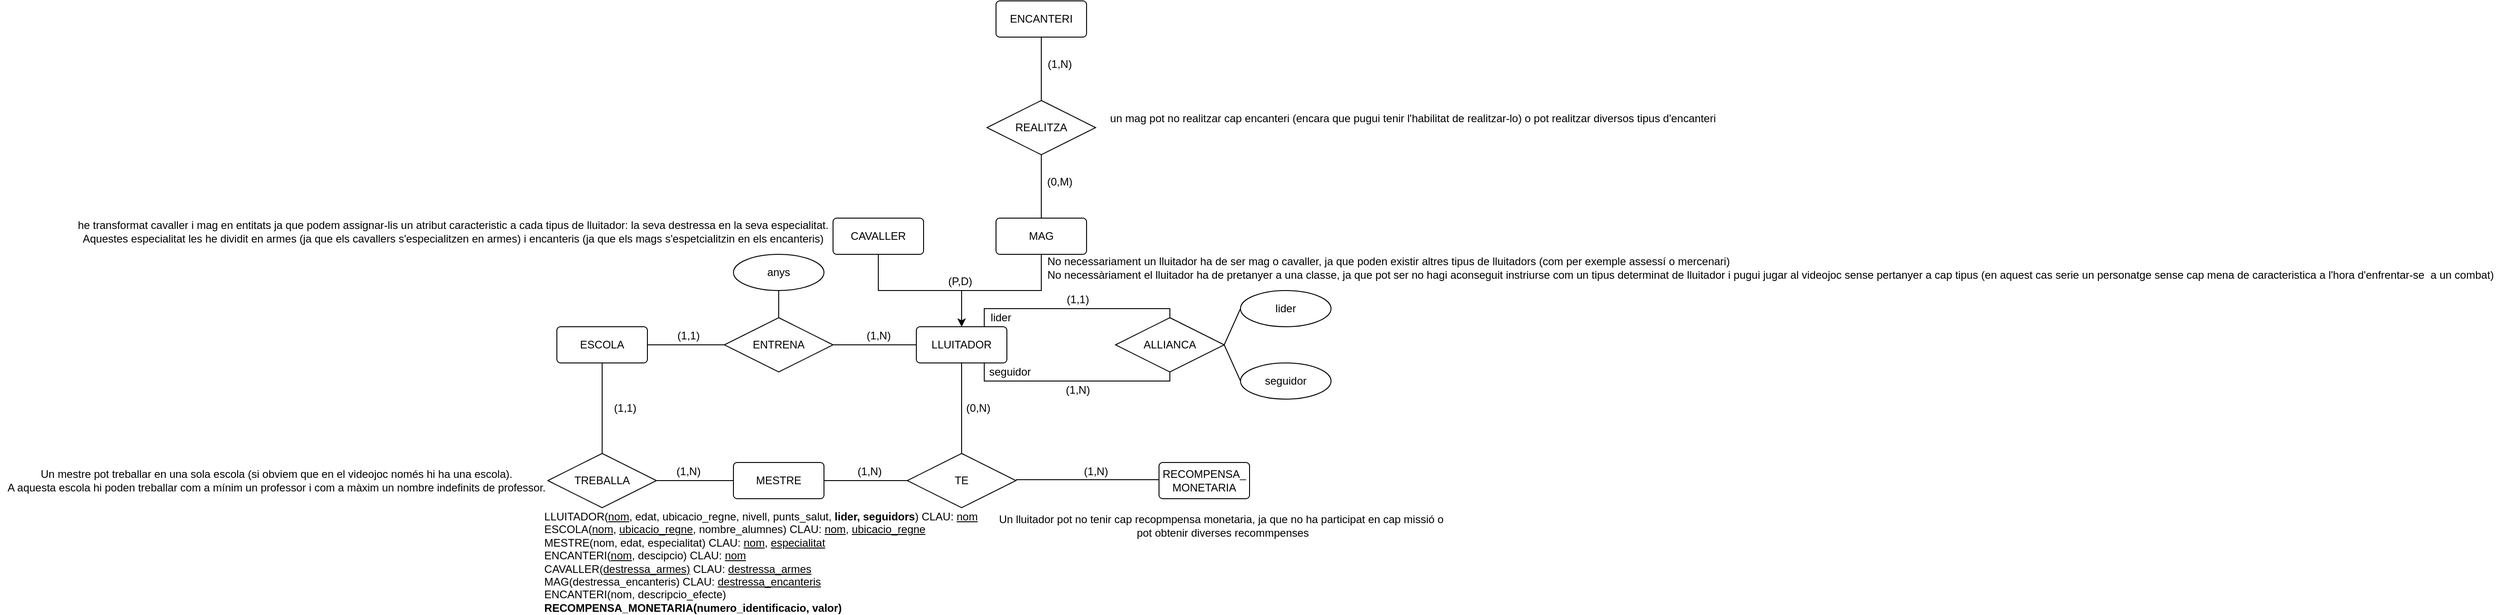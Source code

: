 <mxfile version="15.4.0" type="device"><diagram id="0qY3jiXbg7ia1kWsEbAR" name="Página-1"><mxGraphModel dx="2290" dy="846" grid="1" gridSize="10" guides="1" tooltips="1" connect="1" arrows="1" fold="1" page="1" pageScale="1" pageWidth="827" pageHeight="1169" math="0" shadow="0"><root><mxCell id="0"/><mxCell id="1" parent="0"/><mxCell id="LUys9ejuSpFuvMml9Wrp-1" value="&lt;div style=&quot;text-align: justify&quot;&gt;LLUITADOR(&lt;u&gt;nom&lt;/u&gt;, edat, ubicacio_regne, nivell, punts_salut, &lt;b&gt;lider, seguidors&lt;/b&gt;) CLAU: &lt;u&gt;nom&lt;/u&gt;&lt;/div&gt;&lt;div style=&quot;text-align: justify&quot;&gt;ESCOLA(&lt;u&gt;nom&lt;/u&gt;, &lt;u&gt;ubicacio_regne&lt;/u&gt;, nombre_alumnes) CLAU: &lt;u&gt;nom&lt;/u&gt;, &lt;u&gt;ubicacio_regne&lt;/u&gt;&lt;/div&gt;&lt;div style=&quot;text-align: justify&quot;&gt;MESTRE(nom, edat, especialitat) CLAU: &lt;u&gt;nom&lt;/u&gt;, &lt;u&gt;especialitat&lt;/u&gt;&lt;/div&gt;&lt;div style=&quot;text-align: justify&quot;&gt;ENCANTERI(&lt;u&gt;nom&lt;/u&gt;, descipcio) CLAU: &lt;u&gt;nom&lt;/u&gt;&lt;/div&gt;&lt;div style=&quot;text-align: justify&quot;&gt;CAVALLER&lt;u&gt;(destressa_armes)&lt;/u&gt; CLAU: &lt;u&gt;destressa_armes&lt;/u&gt;&lt;/div&gt;&lt;div style=&quot;text-align: justify&quot;&gt;MAG(destressa_encanteris) CLAU: &lt;u&gt;destressa_encanteris&lt;/u&gt;&lt;/div&gt;&lt;div style=&quot;text-align: justify&quot;&gt;ENCANTERI(nom, descripcio_efecte)&lt;/div&gt;&lt;div style=&quot;text-align: justify&quot;&gt;&lt;b&gt;RECOMPENSA_MONETARIA(numero_identificacio, valor)&lt;/b&gt;&lt;/div&gt;" style="text;html=1;align=center;verticalAlign=middle;resizable=0;points=[];autosize=1;strokeColor=none;fillColor=none;" parent="1" vertex="1"><mxGeometry x="25" y="845" width="490" height="110" as="geometry"/></mxCell><mxCell id="LUys9ejuSpFuvMml9Wrp-28" value="LLUITADOR" style="rounded=1;arcSize=10;whiteSpace=wrap;html=1;align=center;" parent="1" vertex="1"><mxGeometry x="442" y="640" width="100" height="40" as="geometry"/></mxCell><mxCell id="LUys9ejuSpFuvMml9Wrp-29" value="ALLIANCA" style="shape=rhombus;perimeter=rhombusPerimeter;whiteSpace=wrap;html=1;align=center;" parent="1" vertex="1"><mxGeometry x="662" y="630" width="120" height="60" as="geometry"/></mxCell><mxCell id="LUys9ejuSpFuvMml9Wrp-33" value="ENTRENA" style="shape=rhombus;perimeter=rhombusPerimeter;whiteSpace=wrap;html=1;align=center;" parent="1" vertex="1"><mxGeometry x="230" y="630" width="120" height="60" as="geometry"/></mxCell><mxCell id="LUys9ejuSpFuvMml9Wrp-35" value="" style="endArrow=none;html=1;rounded=0;edgeStyle=orthogonalEdgeStyle;exitX=1;exitY=0.5;exitDx=0;exitDy=0;entryX=0;entryY=0.5;entryDx=0;entryDy=0;" parent="1" source="LUys9ejuSpFuvMml9Wrp-33" target="LUys9ejuSpFuvMml9Wrp-28" edge="1"><mxGeometry relative="1" as="geometry"><mxPoint x="522" y="560" as="sourcePoint"/><mxPoint x="412" y="680" as="targetPoint"/></mxGeometry></mxCell><mxCell id="LUys9ejuSpFuvMml9Wrp-36" value="ESCOLA" style="rounded=1;arcSize=10;whiteSpace=wrap;html=1;align=center;" parent="1" vertex="1"><mxGeometry x="45" y="640" width="100" height="40" as="geometry"/></mxCell><mxCell id="LUys9ejuSpFuvMml9Wrp-37" value="" style="endArrow=none;html=1;rounded=0;edgeStyle=orthogonalEdgeStyle;exitX=1;exitY=0.5;exitDx=0;exitDy=0;entryX=0;entryY=0.5;entryDx=0;entryDy=0;" parent="1" source="LUys9ejuSpFuvMml9Wrp-36" target="LUys9ejuSpFuvMml9Wrp-33" edge="1"><mxGeometry relative="1" as="geometry"><mxPoint x="295" y="560" as="sourcePoint"/><mxPoint x="455" y="560" as="targetPoint"/></mxGeometry></mxCell><mxCell id="LUys9ejuSpFuvMml9Wrp-38" value="" style="endArrow=none;html=1;rounded=0;edgeStyle=orthogonalEdgeStyle;entryX=0.5;entryY=0;entryDx=0;entryDy=0;exitX=0.75;exitY=0;exitDx=0;exitDy=0;" parent="1" source="LUys9ejuSpFuvMml9Wrp-28" target="LUys9ejuSpFuvMml9Wrp-29" edge="1"><mxGeometry relative="1" as="geometry"><mxPoint x="565" y="600" as="sourcePoint"/><mxPoint x="725" y="600" as="targetPoint"/><Array as="points"><mxPoint x="517" y="620"/><mxPoint x="722" y="620"/></Array></mxGeometry></mxCell><mxCell id="LUys9ejuSpFuvMml9Wrp-39" value="" style="endArrow=none;html=1;rounded=0;edgeStyle=orthogonalEdgeStyle;entryX=0.5;entryY=1;entryDx=0;entryDy=0;exitX=0.75;exitY=1;exitDx=0;exitDy=0;" parent="1" source="LUys9ejuSpFuvMml9Wrp-28" target="LUys9ejuSpFuvMml9Wrp-29" edge="1"><mxGeometry relative="1" as="geometry"><mxPoint x="525" y="720" as="sourcePoint"/><mxPoint x="730" y="710" as="targetPoint"/><Array as="points"><mxPoint x="517" y="700"/><mxPoint x="722" y="700"/></Array></mxGeometry></mxCell><mxCell id="LUys9ejuSpFuvMml9Wrp-40" value="" style="endArrow=none;html=1;rounded=0;edgeStyle=orthogonalEdgeStyle;exitX=0.5;exitY=1;exitDx=0;exitDy=0;entryX=0.5;entryY=0;entryDx=0;entryDy=0;" parent="1" source="LUys9ejuSpFuvMml9Wrp-28" target="LUys9ejuSpFuvMml9Wrp-41" edge="1"><mxGeometry relative="1" as="geometry"><mxPoint x="369" y="780" as="sourcePoint"/><mxPoint x="467" y="750" as="targetPoint"/></mxGeometry></mxCell><mxCell id="LUys9ejuSpFuvMml9Wrp-41" value="TE" style="shape=rhombus;perimeter=rhombusPerimeter;whiteSpace=wrap;html=1;align=center;" parent="1" vertex="1"><mxGeometry x="432" y="780" width="120" height="60" as="geometry"/></mxCell><mxCell id="LUys9ejuSpFuvMml9Wrp-42" value="MESTRE" style="rounded=1;arcSize=10;whiteSpace=wrap;html=1;align=center;" parent="1" vertex="1"><mxGeometry x="240" y="790" width="100" height="40" as="geometry"/></mxCell><mxCell id="LUys9ejuSpFuvMml9Wrp-43" value="" style="endArrow=none;html=1;rounded=0;edgeStyle=orthogonalEdgeStyle;exitX=1;exitY=0.5;exitDx=0;exitDy=0;entryX=0;entryY=0.5;entryDx=0;entryDy=0;" parent="1" source="LUys9ejuSpFuvMml9Wrp-42" target="LUys9ejuSpFuvMml9Wrp-41" edge="1"><mxGeometry relative="1" as="geometry"><mxPoint x="295" y="870" as="sourcePoint"/><mxPoint x="455" y="870" as="targetPoint"/></mxGeometry></mxCell><mxCell id="LUys9ejuSpFuvMml9Wrp-56" value="" style="endArrow=none;html=1;rounded=0;edgeStyle=orthogonalEdgeStyle;entryX=0.5;entryY=0;entryDx=0;entryDy=0;exitX=0.5;exitY=1;exitDx=0;exitDy=0;" parent="1" source="LUys9ejuSpFuvMml9Wrp-57" target="LUys9ejuSpFuvMml9Wrp-33" edge="1"><mxGeometry relative="1" as="geometry"><mxPoint x="312" y="600" as="sourcePoint"/><mxPoint x="355" y="600" as="targetPoint"/></mxGeometry></mxCell><mxCell id="LUys9ejuSpFuvMml9Wrp-57" value="anys" style="ellipse;whiteSpace=wrap;html=1;align=center;" parent="1" vertex="1"><mxGeometry x="240" y="560" width="100" height="40" as="geometry"/></mxCell><mxCell id="LUys9ejuSpFuvMml9Wrp-58" value="(1,N)" style="text;html=1;align=center;verticalAlign=middle;resizable=0;points=[];autosize=1;strokeColor=none;fillColor=none;" parent="1" vertex="1"><mxGeometry x="600" y="700" width="40" height="20" as="geometry"/></mxCell><mxCell id="LUys9ejuSpFuvMml9Wrp-61" value="lider" style="ellipse;whiteSpace=wrap;html=1;align=center;" parent="1" vertex="1"><mxGeometry x="800" y="600" width="100" height="40" as="geometry"/></mxCell><mxCell id="LUys9ejuSpFuvMml9Wrp-63" value="seguidor" style="ellipse;whiteSpace=wrap;html=1;align=center;" parent="1" vertex="1"><mxGeometry x="800" y="680" width="100" height="40" as="geometry"/></mxCell><mxCell id="LUys9ejuSpFuvMml9Wrp-65" value="" style="endArrow=none;html=1;rounded=0;exitX=1;exitY=0.5;exitDx=0;exitDy=0;entryX=0;entryY=0.5;entryDx=0;entryDy=0;" parent="1" source="LUys9ejuSpFuvMml9Wrp-29" target="LUys9ejuSpFuvMml9Wrp-63" edge="1"><mxGeometry relative="1" as="geometry"><mxPoint x="740" y="750" as="sourcePoint"/><mxPoint x="900" y="750" as="targetPoint"/></mxGeometry></mxCell><mxCell id="LUys9ejuSpFuvMml9Wrp-66" value="" style="endArrow=none;html=1;rounded=0;exitX=0;exitY=0.5;exitDx=0;exitDy=0;entryX=1;entryY=0.5;entryDx=0;entryDy=0;" parent="1" source="LUys9ejuSpFuvMml9Wrp-61" target="LUys9ejuSpFuvMml9Wrp-29" edge="1"><mxGeometry relative="1" as="geometry"><mxPoint x="792" y="670" as="sourcePoint"/><mxPoint x="810" y="700" as="targetPoint"/></mxGeometry></mxCell><mxCell id="LUys9ejuSpFuvMml9Wrp-67" value="TREBALLA" style="shape=rhombus;perimeter=rhombusPerimeter;whiteSpace=wrap;html=1;align=center;" parent="1" vertex="1"><mxGeometry x="35" y="780" width="120" height="60" as="geometry"/></mxCell><mxCell id="LUys9ejuSpFuvMml9Wrp-68" value="" style="endArrow=none;html=1;rounded=0;exitX=0.5;exitY=1;exitDx=0;exitDy=0;entryX=0.5;entryY=0;entryDx=0;entryDy=0;" parent="1" source="LUys9ejuSpFuvMml9Wrp-36" target="LUys9ejuSpFuvMml9Wrp-67" edge="1"><mxGeometry relative="1" as="geometry"><mxPoint x="80" y="740" as="sourcePoint"/><mxPoint x="240" y="740" as="targetPoint"/></mxGeometry></mxCell><mxCell id="LUys9ejuSpFuvMml9Wrp-69" value="" style="endArrow=none;html=1;rounded=0;exitX=0;exitY=0.5;exitDx=0;exitDy=0;entryX=1;entryY=0.5;entryDx=0;entryDy=0;" parent="1" source="LUys9ejuSpFuvMml9Wrp-42" target="LUys9ejuSpFuvMml9Wrp-67" edge="1"><mxGeometry relative="1" as="geometry"><mxPoint x="200" y="750" as="sourcePoint"/><mxPoint x="200" y="850" as="targetPoint"/></mxGeometry></mxCell><mxCell id="LUys9ejuSpFuvMml9Wrp-70" value="(1,1)" style="text;html=1;align=center;verticalAlign=middle;resizable=0;points=[];autosize=1;strokeColor=none;fillColor=none;" parent="1" vertex="1"><mxGeometry x="170" y="640" width="40" height="20" as="geometry"/></mxCell><mxCell id="LUys9ejuSpFuvMml9Wrp-71" value="(1,N)" style="text;html=1;align=center;verticalAlign=middle;resizable=0;points=[];autosize=1;strokeColor=none;fillColor=none;" parent="1" vertex="1"><mxGeometry x="380" y="640" width="40" height="20" as="geometry"/></mxCell><mxCell id="LUys9ejuSpFuvMml9Wrp-73" value="(1,N)" style="text;html=1;align=center;verticalAlign=middle;resizable=0;points=[];autosize=1;strokeColor=none;fillColor=none;" parent="1" vertex="1"><mxGeometry x="370" y="790" width="40" height="20" as="geometry"/></mxCell><mxCell id="LUys9ejuSpFuvMml9Wrp-74" value="(0,N)" style="text;html=1;align=center;verticalAlign=middle;resizable=0;points=[];autosize=1;strokeColor=none;fillColor=none;" parent="1" vertex="1"><mxGeometry x="490" y="720" width="40" height="20" as="geometry"/></mxCell><mxCell id="LUys9ejuSpFuvMml9Wrp-75" value="(1,1)" style="text;html=1;align=center;verticalAlign=middle;resizable=0;points=[];autosize=1;strokeColor=none;fillColor=none;" parent="1" vertex="1"><mxGeometry x="100" y="720" width="40" height="20" as="geometry"/></mxCell><mxCell id="LUys9ejuSpFuvMml9Wrp-76" value="(1,N)" style="text;html=1;align=center;verticalAlign=middle;resizable=0;points=[];autosize=1;strokeColor=none;fillColor=none;" parent="1" vertex="1"><mxGeometry x="170" y="790" width="40" height="20" as="geometry"/></mxCell><mxCell id="LUys9ejuSpFuvMml9Wrp-77" value="lider" style="text;html=1;align=center;verticalAlign=middle;resizable=0;points=[];autosize=1;strokeColor=none;fillColor=none;" parent="1" vertex="1"><mxGeometry x="515" y="620" width="40" height="20" as="geometry"/></mxCell><mxCell id="LUys9ejuSpFuvMml9Wrp-78" value="seguidor" style="text;html=1;align=center;verticalAlign=middle;resizable=0;points=[];autosize=1;strokeColor=none;fillColor=none;" parent="1" vertex="1"><mxGeometry x="515" y="680" width="60" height="20" as="geometry"/></mxCell><mxCell id="LUys9ejuSpFuvMml9Wrp-79" value="(1,1)" style="text;html=1;align=center;verticalAlign=middle;resizable=0;points=[];autosize=1;strokeColor=none;fillColor=none;" parent="1" vertex="1"><mxGeometry x="600" y="600" width="40" height="20" as="geometry"/></mxCell><mxCell id="LUys9ejuSpFuvMml9Wrp-91" style="edgeStyle=orthogonalEdgeStyle;rounded=0;orthogonalLoop=1;jettySize=auto;html=1;entryX=0.5;entryY=0;entryDx=0;entryDy=0;startArrow=none;startFill=0;" parent="1" source="LUys9ejuSpFuvMml9Wrp-86" target="LUys9ejuSpFuvMml9Wrp-28" edge="1"><mxGeometry relative="1" as="geometry"/></mxCell><mxCell id="LUys9ejuSpFuvMml9Wrp-86" value="MAG" style="rounded=1;arcSize=10;whiteSpace=wrap;html=1;align=center;" parent="1" vertex="1"><mxGeometry x="530" y="520" width="100" height="40" as="geometry"/></mxCell><mxCell id="LUys9ejuSpFuvMml9Wrp-90" style="edgeStyle=orthogonalEdgeStyle;rounded=0;orthogonalLoop=1;jettySize=auto;html=1;entryX=0.5;entryY=0;entryDx=0;entryDy=0;startArrow=none;startFill=0;" parent="1" source="LUys9ejuSpFuvMml9Wrp-89" target="LUys9ejuSpFuvMml9Wrp-28" edge="1"><mxGeometry relative="1" as="geometry"/></mxCell><mxCell id="LUys9ejuSpFuvMml9Wrp-89" value="CAVALLER" style="rounded=1;arcSize=10;whiteSpace=wrap;html=1;align=center;" parent="1" vertex="1"><mxGeometry x="350" y="520" width="100" height="40" as="geometry"/></mxCell><mxCell id="LUys9ejuSpFuvMml9Wrp-92" value="REALITZA" style="shape=rhombus;perimeter=rhombusPerimeter;whiteSpace=wrap;html=1;align=center;" parent="1" vertex="1"><mxGeometry x="520" y="390" width="120" height="60" as="geometry"/></mxCell><mxCell id="LUys9ejuSpFuvMml9Wrp-93" value="ENCANTERI" style="rounded=1;arcSize=10;whiteSpace=wrap;html=1;align=center;" parent="1" vertex="1"><mxGeometry x="530" y="280" width="100" height="40" as="geometry"/></mxCell><mxCell id="LUys9ejuSpFuvMml9Wrp-94" value="" style="endArrow=none;html=1;rounded=0;edgeStyle=orthogonalEdgeStyle;exitX=0.5;exitY=1;exitDx=0;exitDy=0;entryX=0.5;entryY=0;entryDx=0;entryDy=0;" parent="1" source="LUys9ejuSpFuvMml9Wrp-92" target="LUys9ejuSpFuvMml9Wrp-86" edge="1"><mxGeometry relative="1" as="geometry"><mxPoint x="552" y="490" as="sourcePoint"/><mxPoint x="712" y="490" as="targetPoint"/></mxGeometry></mxCell><mxCell id="LUys9ejuSpFuvMml9Wrp-98" value="" style="endArrow=none;html=1;rounded=0;edgeStyle=orthogonalEdgeStyle;entryX=0.5;entryY=1;entryDx=0;entryDy=0;exitX=0.5;exitY=0;exitDx=0;exitDy=0;" parent="1" source="LUys9ejuSpFuvMml9Wrp-92" target="LUys9ejuSpFuvMml9Wrp-93" edge="1"><mxGeometry relative="1" as="geometry"><mxPoint x="380" y="360" as="sourcePoint"/><mxPoint x="540" y="360" as="targetPoint"/></mxGeometry></mxCell><mxCell id="LUys9ejuSpFuvMml9Wrp-99" value="(1,N)" style="text;html=1;align=center;verticalAlign=middle;resizable=0;points=[];autosize=1;strokeColor=none;fillColor=none;" parent="1" vertex="1"><mxGeometry x="580" y="340" width="40" height="20" as="geometry"/></mxCell><mxCell id="LUys9ejuSpFuvMml9Wrp-100" value="(0,M)" style="text;html=1;align=center;verticalAlign=middle;resizable=0;points=[];autosize=1;strokeColor=none;fillColor=none;" parent="1" vertex="1"><mxGeometry x="580" y="470" width="40" height="20" as="geometry"/></mxCell><mxCell id="LUys9ejuSpFuvMml9Wrp-101" value="(P,D)" style="text;html=1;align=center;verticalAlign=middle;resizable=0;points=[];autosize=1;strokeColor=none;fillColor=none;" parent="1" vertex="1"><mxGeometry x="470" y="580" width="40" height="20" as="geometry"/></mxCell><mxCell id="LUys9ejuSpFuvMml9Wrp-102" value="&lt;div style=&quot;text-align: justify&quot;&gt;&lt;span&gt;No necessariament un lluitador ha de ser mag o cavaller, ja que poden existir altres tipus de lluitadors (com per exemple assessí o mercenari)&lt;/span&gt;&lt;/div&gt;&lt;div style=&quot;text-align: justify&quot;&gt;No necessàriament el lluitador ha de pretanyer a una classe, ja que pot ser no hagi aconseguit instriurse com un tipus determinat de lluitador i pugui jugar al videojoc sense pertanyer a cap tipus (en aquest cas serie un personatge sense cap mena de caracteristica a l'hora d'enfrentar-se&amp;nbsp; a un combat)&lt;/div&gt;" style="text;html=1;align=center;verticalAlign=middle;resizable=0;points=[];autosize=1;strokeColor=none;fillColor=none;" parent="1" vertex="1"><mxGeometry x="580" y="560" width="1610" height="30" as="geometry"/></mxCell><mxCell id="LUys9ejuSpFuvMml9Wrp-103" value="un mag pot no realitzar cap encanteri (encara que pugui tenir l'habilitat de realitzar-lo) o pot realitzar diversos tipus d'encanteri" style="text;html=1;align=center;verticalAlign=middle;resizable=0;points=[];autosize=1;strokeColor=none;fillColor=none;" parent="1" vertex="1"><mxGeometry x="650" y="400" width="680" height="20" as="geometry"/></mxCell><mxCell id="LUys9ejuSpFuvMml9Wrp-104" value="he transformat cavaller i mag en entitats ja que podem assignar-lis un atribut caracteristic a cada tipus de lluitador: la seva destressa en la seva especialitat. &lt;br&gt;Aquestes especialitat les he dividit en armes (ja que els cavallers s'especialitzen en armes) i encanteris (ja que els mags s'espetcialitzin en els encanteris)" style="text;html=1;align=center;verticalAlign=middle;resizable=0;points=[];autosize=1;strokeColor=none;fillColor=none;" parent="1" vertex="1"><mxGeometry x="-490" y="520" width="840" height="30" as="geometry"/></mxCell><mxCell id="LUys9ejuSpFuvMml9Wrp-105" value="Un mestre pot treballar en una sola escola (si obviem que en el videojoc només hi ha una escola).&lt;br&gt;A aquesta escola hi poden treballar com a mínim un professor i com a màxim un nombre indefinits de professor." style="text;html=1;align=center;verticalAlign=middle;resizable=0;points=[];autosize=1;strokeColor=none;fillColor=none;" parent="1" vertex="1"><mxGeometry x="-570" y="795" width="610" height="30" as="geometry"/></mxCell><mxCell id="LUys9ejuSpFuvMml9Wrp-106" value="" style="endArrow=none;html=1;rounded=0;edgeStyle=orthogonalEdgeStyle;" parent="1" edge="1"><mxGeometry relative="1" as="geometry"><mxPoint x="552" y="809" as="sourcePoint"/><mxPoint x="712" y="809" as="targetPoint"/></mxGeometry></mxCell><mxCell id="LUys9ejuSpFuvMml9Wrp-108" value="RECOMPENSA_&lt;br&gt;MONETARIA" style="rounded=1;arcSize=10;whiteSpace=wrap;html=1;align=center;" parent="1" vertex="1"><mxGeometry x="710" y="790" width="100" height="40" as="geometry"/></mxCell><mxCell id="LUys9ejuSpFuvMml9Wrp-109" value="(1,N)" style="text;html=1;align=center;verticalAlign=middle;resizable=0;points=[];autosize=1;strokeColor=none;fillColor=none;" parent="1" vertex="1"><mxGeometry x="620" y="790" width="40" height="20" as="geometry"/></mxCell><mxCell id="LUys9ejuSpFuvMml9Wrp-110" value="Un lluitador pot no tenir cap recopmpensa monetaria, ja que no ha participat en cap missió o&amp;nbsp;&lt;br&gt;pot obtenir diverses recommpenses" style="text;html=1;align=center;verticalAlign=middle;resizable=0;points=[];autosize=1;strokeColor=none;fillColor=none;" parent="1" vertex="1"><mxGeometry x="525" y="845" width="510" height="30" as="geometry"/></mxCell></root></mxGraphModel></diagram></mxfile>